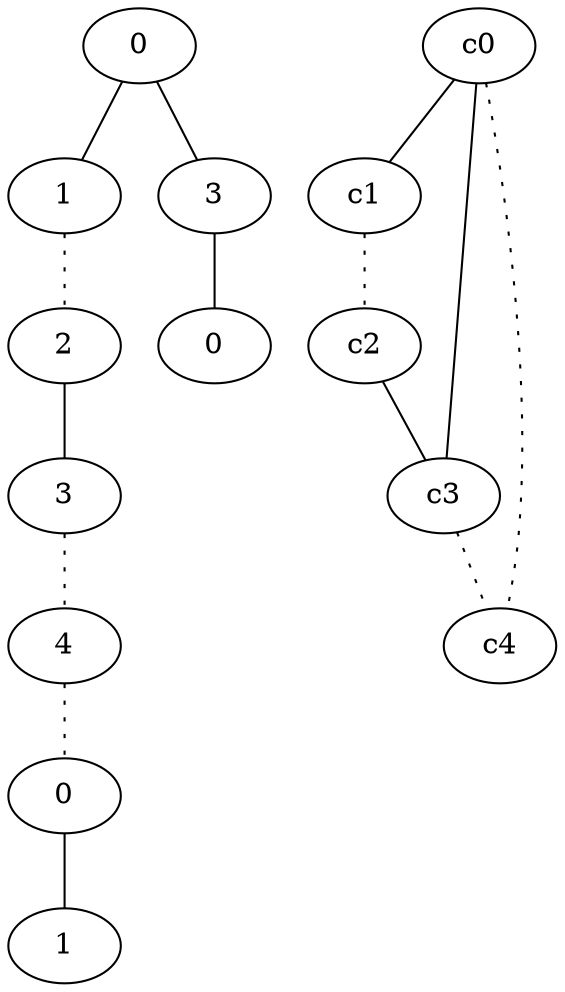 graph {
a0[label=0];
a1[label=1];
a2[label=2];
a3[label=3];
a4[label=4];
a5[label=0];
a6[label=1];
a7[label=3];
a8[label=0];
a0 -- a1;
a0 -- a7;
a1 -- a2 [style=dotted];
a2 -- a3;
a3 -- a4 [style=dotted];
a4 -- a5 [style=dotted];
a5 -- a6;
a7 -- a8;
c0 -- c1;
c0 -- c3;
c0 -- c4 [style=dotted];
c1 -- c2 [style=dotted];
c2 -- c3;
c3 -- c4 [style=dotted];
}

